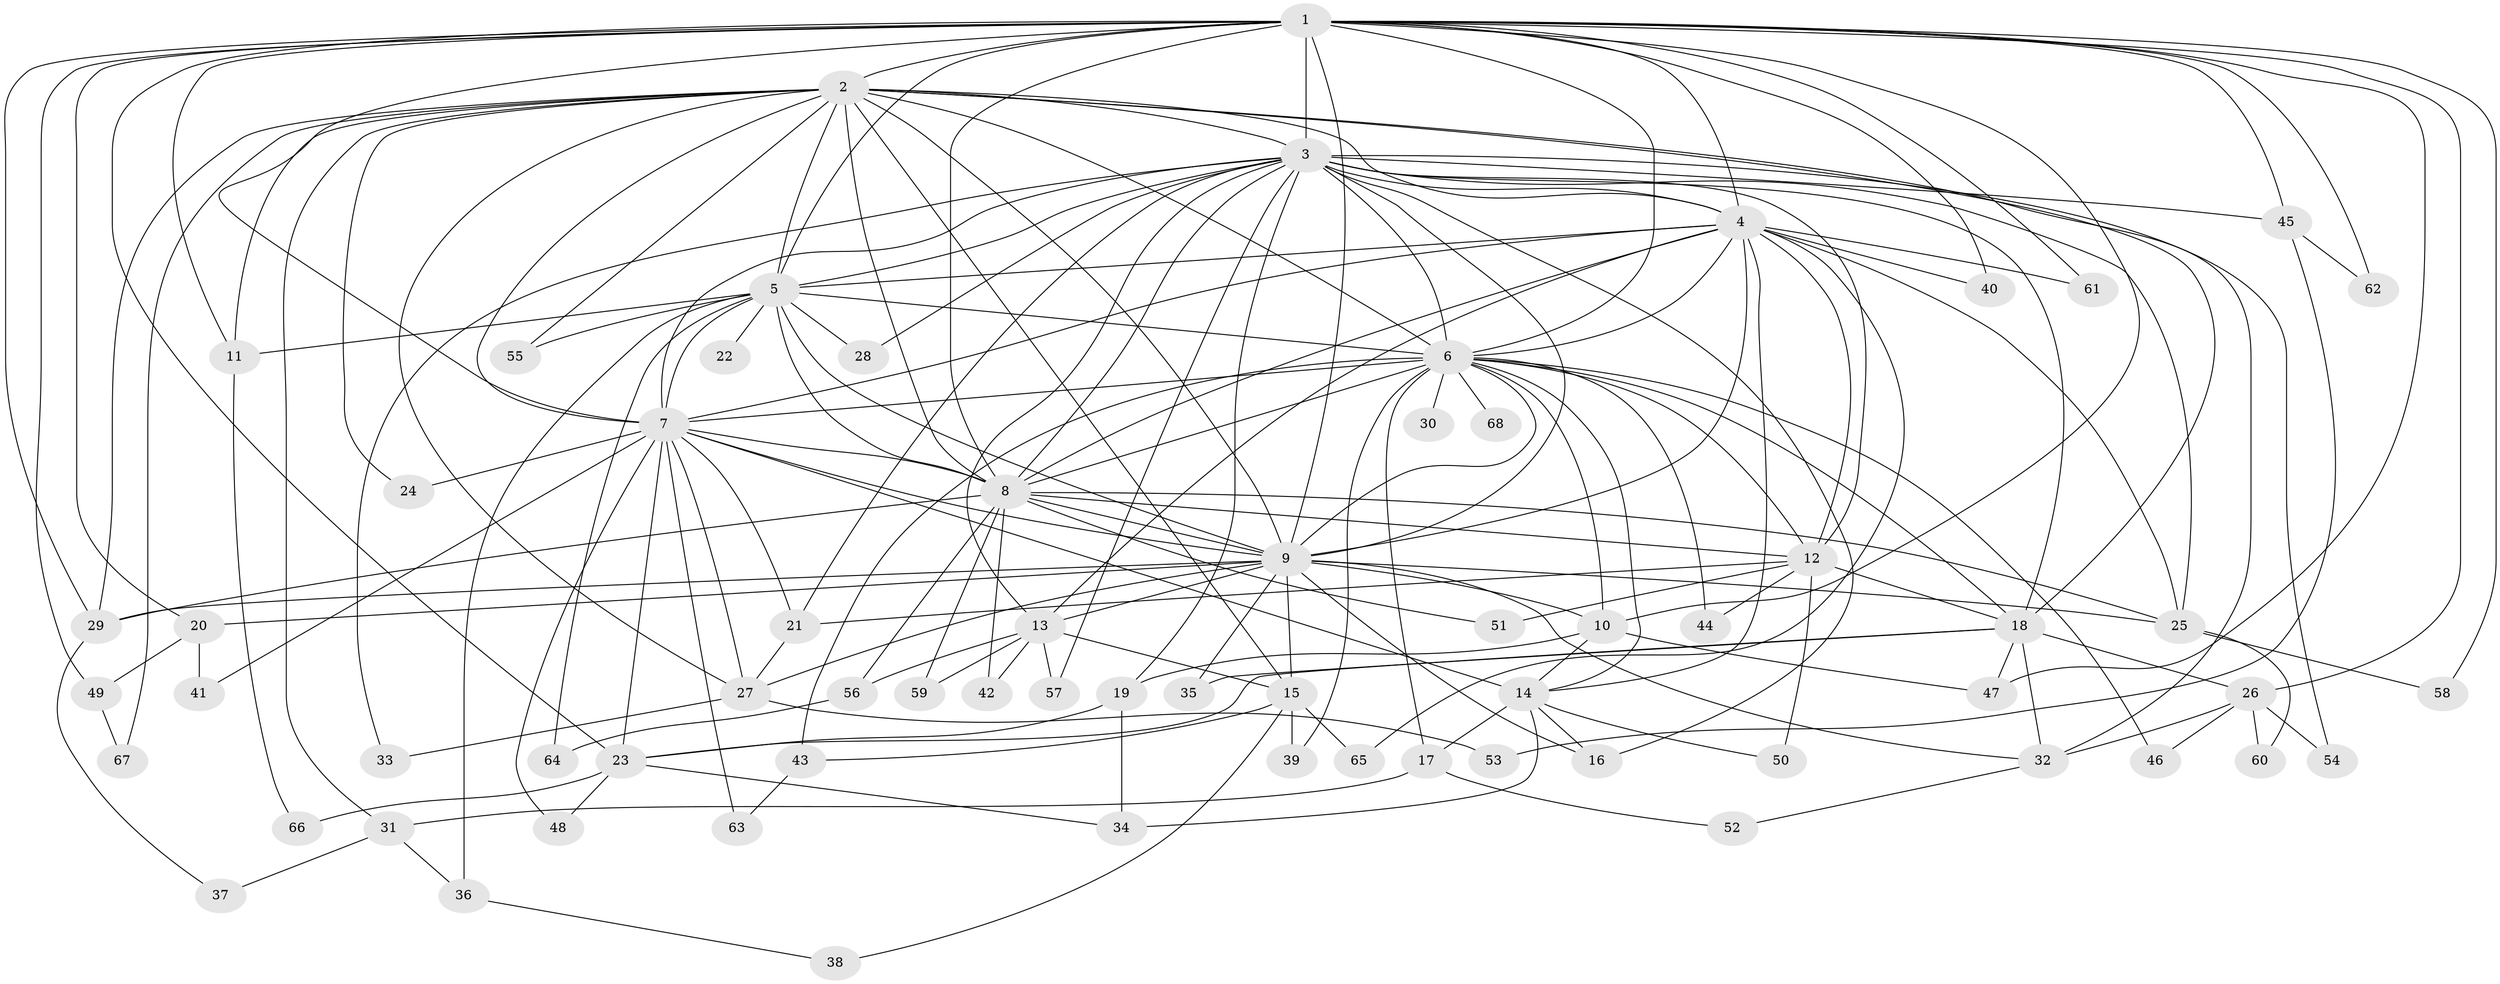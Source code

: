 // original degree distribution, {25: 0.009009009009009009, 14: 0.009009009009009009, 24: 0.009009009009009009, 19: 0.009009009009009009, 16: 0.009009009009009009, 23: 0.018018018018018018, 20: 0.009009009009009009, 17: 0.009009009009009009, 21: 0.009009009009009009, 5: 0.02702702702702703, 4: 0.15315315315315314, 3: 0.18018018018018017, 9: 0.009009009009009009, 8: 0.018018018018018018, 2: 0.5045045045045045, 6: 0.018018018018018018}
// Generated by graph-tools (version 1.1) at 2025/49/03/04/25 22:49:42]
// undirected, 68 vertices, 175 edges
graph export_dot {
  node [color=gray90,style=filled];
  1;
  2;
  3;
  4;
  5;
  6;
  7;
  8;
  9;
  10;
  11;
  12;
  13;
  14;
  15;
  16;
  17;
  18;
  19;
  20;
  21;
  22;
  23;
  24;
  25;
  26;
  27;
  28;
  29;
  30;
  31;
  32;
  33;
  34;
  35;
  36;
  37;
  38;
  39;
  40;
  41;
  42;
  43;
  44;
  45;
  46;
  47;
  48;
  49;
  50;
  51;
  52;
  53;
  54;
  55;
  56;
  57;
  58;
  59;
  60;
  61;
  62;
  63;
  64;
  65;
  66;
  67;
  68;
  1 -- 2 [weight=2.0];
  1 -- 3 [weight=1.0];
  1 -- 4 [weight=1.0];
  1 -- 5 [weight=1.0];
  1 -- 6 [weight=1.0];
  1 -- 7 [weight=2.0];
  1 -- 8 [weight=1.0];
  1 -- 9 [weight=2.0];
  1 -- 10 [weight=1.0];
  1 -- 11 [weight=1.0];
  1 -- 20 [weight=2.0];
  1 -- 23 [weight=1.0];
  1 -- 26 [weight=1.0];
  1 -- 29 [weight=1.0];
  1 -- 40 [weight=1.0];
  1 -- 45 [weight=1.0];
  1 -- 47 [weight=1.0];
  1 -- 49 [weight=1.0];
  1 -- 58 [weight=1.0];
  1 -- 61 [weight=1.0];
  1 -- 62 [weight=1.0];
  2 -- 3 [weight=3.0];
  2 -- 4 [weight=3.0];
  2 -- 5 [weight=2.0];
  2 -- 6 [weight=3.0];
  2 -- 7 [weight=3.0];
  2 -- 8 [weight=2.0];
  2 -- 9 [weight=2.0];
  2 -- 11 [weight=1.0];
  2 -- 15 [weight=1.0];
  2 -- 18 [weight=1.0];
  2 -- 24 [weight=1.0];
  2 -- 27 [weight=1.0];
  2 -- 29 [weight=1.0];
  2 -- 31 [weight=1.0];
  2 -- 32 [weight=1.0];
  2 -- 55 [weight=1.0];
  2 -- 67 [weight=1.0];
  3 -- 4 [weight=1.0];
  3 -- 5 [weight=1.0];
  3 -- 6 [weight=1.0];
  3 -- 7 [weight=1.0];
  3 -- 8 [weight=2.0];
  3 -- 9 [weight=1.0];
  3 -- 12 [weight=1.0];
  3 -- 13 [weight=1.0];
  3 -- 16 [weight=1.0];
  3 -- 18 [weight=2.0];
  3 -- 19 [weight=1.0];
  3 -- 21 [weight=1.0];
  3 -- 25 [weight=1.0];
  3 -- 28 [weight=1.0];
  3 -- 33 [weight=1.0];
  3 -- 45 [weight=1.0];
  3 -- 54 [weight=1.0];
  3 -- 57 [weight=1.0];
  4 -- 5 [weight=1.0];
  4 -- 6 [weight=1.0];
  4 -- 7 [weight=1.0];
  4 -- 8 [weight=1.0];
  4 -- 9 [weight=2.0];
  4 -- 12 [weight=1.0];
  4 -- 13 [weight=2.0];
  4 -- 14 [weight=1.0];
  4 -- 25 [weight=1.0];
  4 -- 40 [weight=1.0];
  4 -- 61 [weight=1.0];
  4 -- 65 [weight=1.0];
  5 -- 6 [weight=1.0];
  5 -- 7 [weight=1.0];
  5 -- 8 [weight=1.0];
  5 -- 9 [weight=2.0];
  5 -- 11 [weight=1.0];
  5 -- 22 [weight=1.0];
  5 -- 28 [weight=1.0];
  5 -- 36 [weight=1.0];
  5 -- 55 [weight=1.0];
  5 -- 64 [weight=1.0];
  6 -- 7 [weight=1.0];
  6 -- 8 [weight=1.0];
  6 -- 9 [weight=1.0];
  6 -- 10 [weight=1.0];
  6 -- 12 [weight=1.0];
  6 -- 14 [weight=1.0];
  6 -- 17 [weight=1.0];
  6 -- 18 [weight=1.0];
  6 -- 30 [weight=1.0];
  6 -- 39 [weight=1.0];
  6 -- 43 [weight=1.0];
  6 -- 44 [weight=1.0];
  6 -- 46 [weight=1.0];
  6 -- 68 [weight=1.0];
  7 -- 8 [weight=1.0];
  7 -- 9 [weight=1.0];
  7 -- 14 [weight=2.0];
  7 -- 21 [weight=1.0];
  7 -- 23 [weight=1.0];
  7 -- 24 [weight=1.0];
  7 -- 27 [weight=1.0];
  7 -- 41 [weight=1.0];
  7 -- 48 [weight=1.0];
  7 -- 63 [weight=1.0];
  8 -- 9 [weight=2.0];
  8 -- 12 [weight=1.0];
  8 -- 25 [weight=1.0];
  8 -- 29 [weight=1.0];
  8 -- 42 [weight=1.0];
  8 -- 51 [weight=1.0];
  8 -- 56 [weight=1.0];
  8 -- 59 [weight=1.0];
  9 -- 10 [weight=1.0];
  9 -- 13 [weight=1.0];
  9 -- 15 [weight=2.0];
  9 -- 16 [weight=1.0];
  9 -- 20 [weight=1.0];
  9 -- 25 [weight=1.0];
  9 -- 27 [weight=1.0];
  9 -- 29 [weight=1.0];
  9 -- 32 [weight=1.0];
  9 -- 35 [weight=1.0];
  10 -- 14 [weight=1.0];
  10 -- 19 [weight=1.0];
  10 -- 47 [weight=1.0];
  11 -- 66 [weight=1.0];
  12 -- 18 [weight=1.0];
  12 -- 21 [weight=1.0];
  12 -- 44 [weight=1.0];
  12 -- 50 [weight=1.0];
  12 -- 51 [weight=1.0];
  13 -- 15 [weight=1.0];
  13 -- 42 [weight=1.0];
  13 -- 56 [weight=1.0];
  13 -- 57 [weight=1.0];
  13 -- 59 [weight=1.0];
  14 -- 16 [weight=1.0];
  14 -- 17 [weight=1.0];
  14 -- 34 [weight=1.0];
  14 -- 50 [weight=1.0];
  15 -- 38 [weight=1.0];
  15 -- 39 [weight=1.0];
  15 -- 43 [weight=1.0];
  15 -- 65 [weight=1.0];
  17 -- 31 [weight=1.0];
  17 -- 52 [weight=1.0];
  18 -- 23 [weight=1.0];
  18 -- 26 [weight=1.0];
  18 -- 32 [weight=1.0];
  18 -- 35 [weight=1.0];
  18 -- 47 [weight=1.0];
  19 -- 23 [weight=1.0];
  19 -- 34 [weight=1.0];
  20 -- 41 [weight=1.0];
  20 -- 49 [weight=1.0];
  21 -- 27 [weight=1.0];
  23 -- 34 [weight=1.0];
  23 -- 48 [weight=1.0];
  23 -- 66 [weight=1.0];
  25 -- 58 [weight=1.0];
  25 -- 60 [weight=1.0];
  26 -- 32 [weight=1.0];
  26 -- 46 [weight=1.0];
  26 -- 54 [weight=1.0];
  26 -- 60 [weight=1.0];
  27 -- 33 [weight=1.0];
  27 -- 53 [weight=1.0];
  29 -- 37 [weight=1.0];
  31 -- 36 [weight=1.0];
  31 -- 37 [weight=1.0];
  32 -- 52 [weight=1.0];
  36 -- 38 [weight=1.0];
  43 -- 63 [weight=1.0];
  45 -- 53 [weight=1.0];
  45 -- 62 [weight=1.0];
  49 -- 67 [weight=1.0];
  56 -- 64 [weight=1.0];
}
